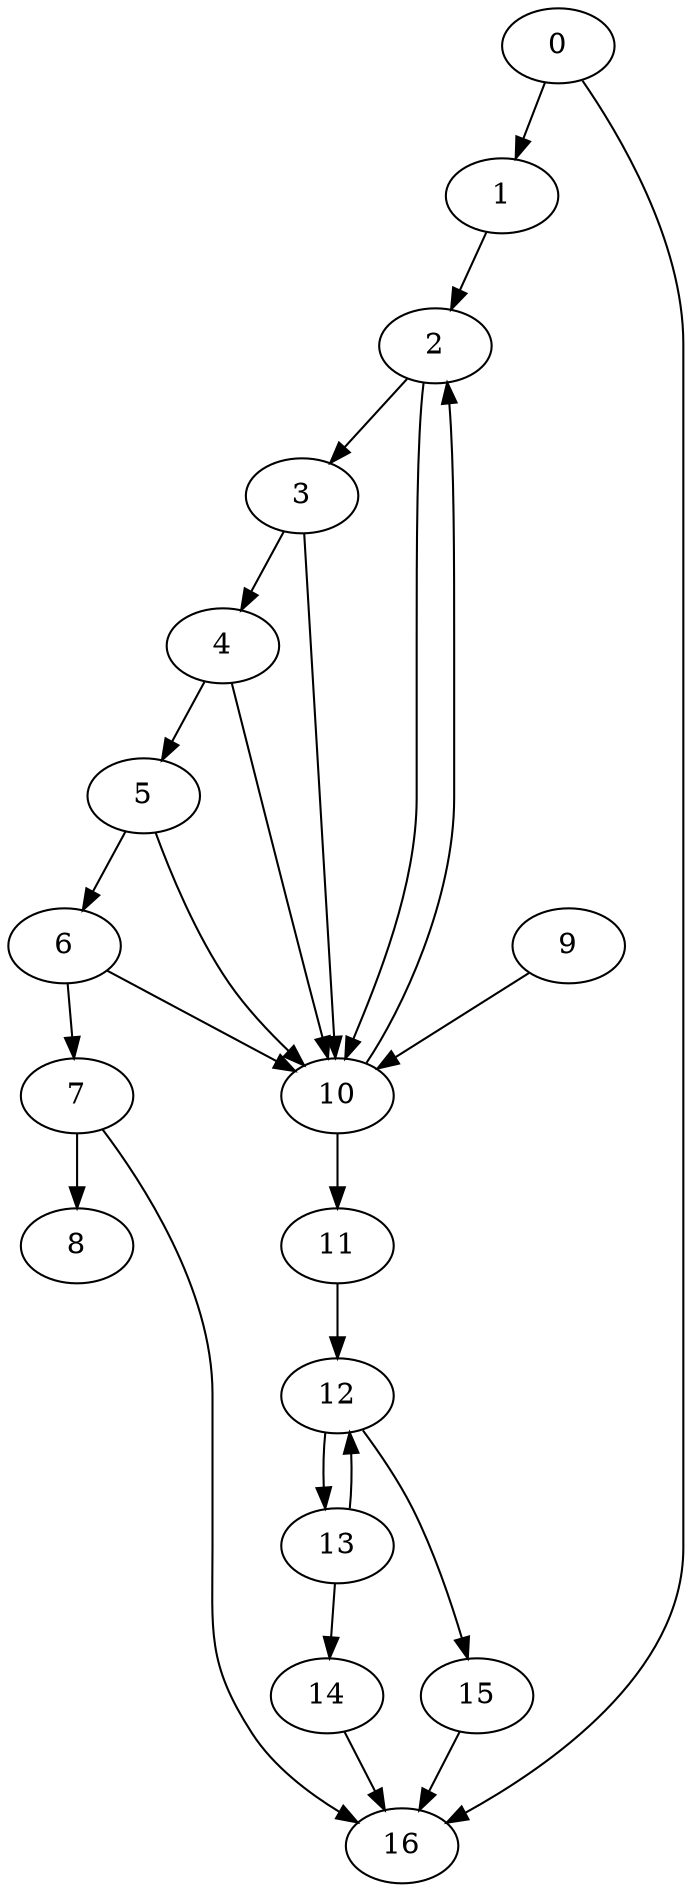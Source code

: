 digraph {
	0
	1
	2
	3
	4
	5
	6
	7
	8
	9
	10
	11
	12
	13
	14
	15
	16
	5 -> 6
	2 -> 10
	3 -> 10
	4 -> 10
	5 -> 10
	6 -> 10
	9 -> 10
	3 -> 4
	12 -> 13
	12 -> 15
	0 -> 16
	7 -> 16
	14 -> 16
	15 -> 16
	11 -> 12
	13 -> 12
	13 -> 14
	0 -> 1
	1 -> 2
	10 -> 2
	6 -> 7
	10 -> 11
	2 -> 3
	4 -> 5
	7 -> 8
}
